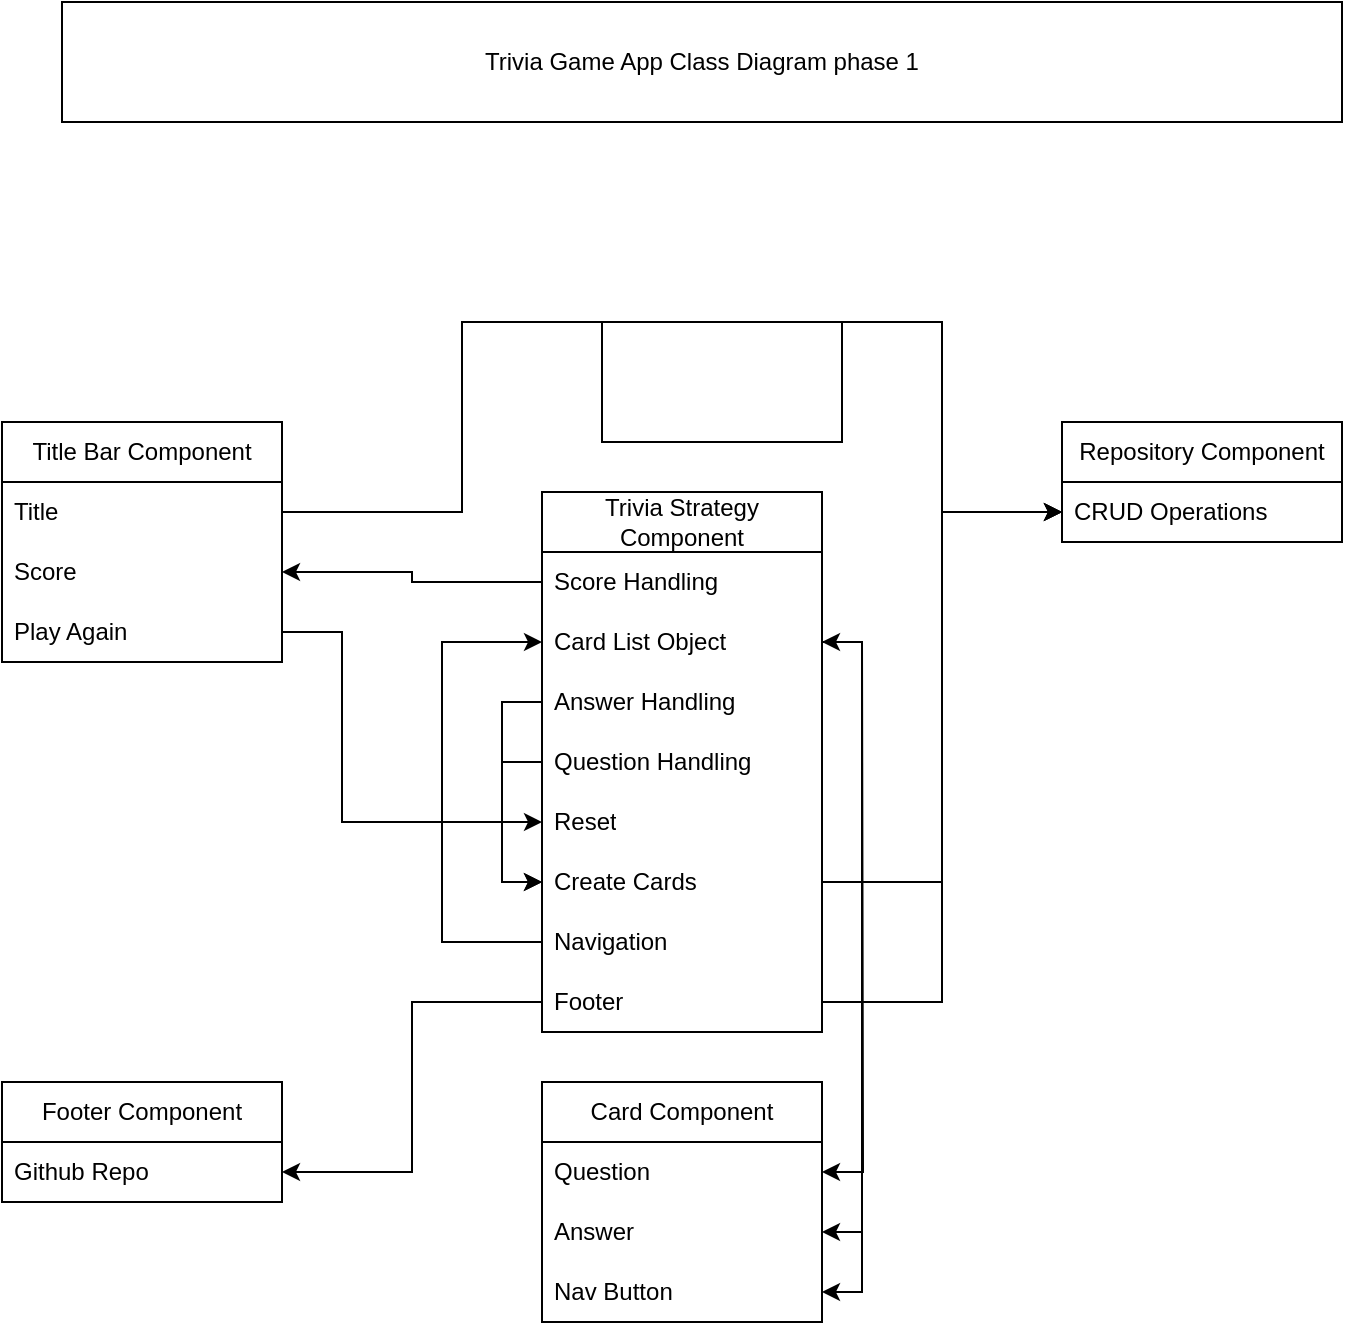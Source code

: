 <mxfile version="23.1.5" type="device">
  <diagram id="C5RBs43oDa-KdzZeNtuy" name="Page-1">
    <mxGraphModel dx="2261" dy="836" grid="1" gridSize="10" guides="1" tooltips="1" connect="1" arrows="1" fold="1" page="1" pageScale="1" pageWidth="827" pageHeight="1169" math="0" shadow="0">
      <root>
        <mxCell id="WIyWlLk6GJQsqaUBKTNV-0" />
        <mxCell id="WIyWlLk6GJQsqaUBKTNV-1" parent="WIyWlLk6GJQsqaUBKTNV-0" />
        <mxCell id="6jCdnJ0CmRG3t01UmNho-0" value="Trivia Strategy Component" style="swimlane;fontStyle=0;childLayout=stackLayout;horizontal=1;startSize=30;horizontalStack=0;resizeParent=1;resizeParentMax=0;resizeLast=0;collapsible=1;marginBottom=0;whiteSpace=wrap;html=1;" parent="WIyWlLk6GJQsqaUBKTNV-1" vertex="1">
          <mxGeometry x="130" y="585" width="140" height="270" as="geometry" />
        </mxCell>
        <mxCell id="6jCdnJ0CmRG3t01UmNho-1" value="Score Handling" style="text;strokeColor=none;fillColor=none;align=left;verticalAlign=middle;spacingLeft=4;spacingRight=4;overflow=hidden;points=[[0,0.5],[1,0.5]];portConstraint=eastwest;rotatable=0;whiteSpace=wrap;html=1;" parent="6jCdnJ0CmRG3t01UmNho-0" vertex="1">
          <mxGeometry y="30" width="140" height="30" as="geometry" />
        </mxCell>
        <mxCell id="6jCdnJ0CmRG3t01UmNho-2" value="Card List Object" style="text;strokeColor=none;fillColor=none;align=left;verticalAlign=middle;spacingLeft=4;spacingRight=4;overflow=hidden;points=[[0,0.5],[1,0.5]];portConstraint=eastwest;rotatable=0;whiteSpace=wrap;html=1;" parent="6jCdnJ0CmRG3t01UmNho-0" vertex="1">
          <mxGeometry y="60" width="140" height="30" as="geometry" />
        </mxCell>
        <mxCell id="6jCdnJ0CmRG3t01UmNho-17" style="edgeStyle=orthogonalEdgeStyle;rounded=0;orthogonalLoop=1;jettySize=auto;html=1;exitX=0;exitY=0.5;exitDx=0;exitDy=0;entryX=0;entryY=0.5;entryDx=0;entryDy=0;" parent="6jCdnJ0CmRG3t01UmNho-0" source="6jCdnJ0CmRG3t01UmNho-3" target="6jCdnJ0CmRG3t01UmNho-12" edge="1">
          <mxGeometry relative="1" as="geometry">
            <mxPoint x="-50" y="200" as="targetPoint" />
          </mxGeometry>
        </mxCell>
        <mxCell id="6jCdnJ0CmRG3t01UmNho-3" value="Answer Handling" style="text;strokeColor=none;fillColor=none;align=left;verticalAlign=middle;spacingLeft=4;spacingRight=4;overflow=hidden;points=[[0,0.5],[1,0.5]];portConstraint=eastwest;rotatable=0;whiteSpace=wrap;html=1;" parent="6jCdnJ0CmRG3t01UmNho-0" vertex="1">
          <mxGeometry y="90" width="140" height="30" as="geometry" />
        </mxCell>
        <mxCell id="6jCdnJ0CmRG3t01UmNho-15" style="edgeStyle=orthogonalEdgeStyle;rounded=0;orthogonalLoop=1;jettySize=auto;html=1;exitX=0;exitY=0.5;exitDx=0;exitDy=0;entryX=0;entryY=0.5;entryDx=0;entryDy=0;" parent="6jCdnJ0CmRG3t01UmNho-0" source="6jCdnJ0CmRG3t01UmNho-4" target="6jCdnJ0CmRG3t01UmNho-12" edge="1">
          <mxGeometry relative="1" as="geometry" />
        </mxCell>
        <mxCell id="6jCdnJ0CmRG3t01UmNho-4" value="Question Handling" style="text;strokeColor=none;fillColor=none;align=left;verticalAlign=middle;spacingLeft=4;spacingRight=4;overflow=hidden;points=[[0,0.5],[1,0.5]];portConstraint=eastwest;rotatable=0;whiteSpace=wrap;html=1;" parent="6jCdnJ0CmRG3t01UmNho-0" vertex="1">
          <mxGeometry y="120" width="140" height="30" as="geometry" />
        </mxCell>
        <mxCell id="6jCdnJ0CmRG3t01UmNho-7" value="Reset" style="text;strokeColor=none;fillColor=none;align=left;verticalAlign=middle;spacingLeft=4;spacingRight=4;overflow=hidden;points=[[0,0.5],[1,0.5]];portConstraint=eastwest;rotatable=0;whiteSpace=wrap;html=1;" parent="6jCdnJ0CmRG3t01UmNho-0" vertex="1">
          <mxGeometry y="150" width="140" height="30" as="geometry" />
        </mxCell>
        <mxCell id="6jCdnJ0CmRG3t01UmNho-19" style="edgeStyle=orthogonalEdgeStyle;rounded=0;orthogonalLoop=1;jettySize=auto;html=1;exitX=1;exitY=0.5;exitDx=0;exitDy=0;entryX=1;entryY=0.5;entryDx=0;entryDy=0;" parent="6jCdnJ0CmRG3t01UmNho-0" source="6jCdnJ0CmRG3t01UmNho-12" target="6jCdnJ0CmRG3t01UmNho-2" edge="1">
          <mxGeometry relative="1" as="geometry" />
        </mxCell>
        <mxCell id="6jCdnJ0CmRG3t01UmNho-12" value="Create Cards" style="text;strokeColor=none;fillColor=none;align=left;verticalAlign=middle;spacingLeft=4;spacingRight=4;overflow=hidden;points=[[0,0.5],[1,0.5]];portConstraint=eastwest;rotatable=0;whiteSpace=wrap;html=1;" parent="6jCdnJ0CmRG3t01UmNho-0" vertex="1">
          <mxGeometry y="180" width="140" height="30" as="geometry" />
        </mxCell>
        <mxCell id="mg9thMgb1HGvDQVqVK6S-5" style="edgeStyle=orthogonalEdgeStyle;rounded=0;orthogonalLoop=1;jettySize=auto;html=1;exitX=0;exitY=0.5;exitDx=0;exitDy=0;entryX=0;entryY=0.5;entryDx=0;entryDy=0;" parent="6jCdnJ0CmRG3t01UmNho-0" source="6jCdnJ0CmRG3t01UmNho-20" target="6jCdnJ0CmRG3t01UmNho-2" edge="1">
          <mxGeometry relative="1" as="geometry">
            <Array as="points">
              <mxPoint x="-50" y="225" />
              <mxPoint x="-50" y="75" />
            </Array>
          </mxGeometry>
        </mxCell>
        <mxCell id="6jCdnJ0CmRG3t01UmNho-20" value="Navigation" style="text;strokeColor=none;fillColor=none;align=left;verticalAlign=middle;spacingLeft=4;spacingRight=4;overflow=hidden;points=[[0,0.5],[1,0.5]];portConstraint=eastwest;rotatable=0;whiteSpace=wrap;html=1;" parent="6jCdnJ0CmRG3t01UmNho-0" vertex="1">
          <mxGeometry y="210" width="140" height="30" as="geometry" />
        </mxCell>
        <mxCell id="mg9thMgb1HGvDQVqVK6S-14" value="Footer" style="text;strokeColor=none;fillColor=none;align=left;verticalAlign=middle;spacingLeft=4;spacingRight=4;overflow=hidden;points=[[0,0.5],[1,0.5]];portConstraint=eastwest;rotatable=0;whiteSpace=wrap;html=1;" parent="6jCdnJ0CmRG3t01UmNho-0" vertex="1">
          <mxGeometry y="240" width="140" height="30" as="geometry" />
        </mxCell>
        <mxCell id="6jCdnJ0CmRG3t01UmNho-8" value="Repository Component" style="swimlane;fontStyle=0;childLayout=stackLayout;horizontal=1;startSize=30;horizontalStack=0;resizeParent=1;resizeParentMax=0;resizeLast=0;collapsible=1;marginBottom=0;whiteSpace=wrap;html=1;" parent="WIyWlLk6GJQsqaUBKTNV-1" vertex="1">
          <mxGeometry x="390" y="550" width="140" height="60" as="geometry" />
        </mxCell>
        <mxCell id="6jCdnJ0CmRG3t01UmNho-10" value="CRUD Operations" style="text;strokeColor=none;fillColor=none;align=left;verticalAlign=middle;spacingLeft=4;spacingRight=4;overflow=hidden;points=[[0,0.5],[1,0.5]];portConstraint=eastwest;rotatable=0;whiteSpace=wrap;html=1;" parent="6jCdnJ0CmRG3t01UmNho-8" vertex="1">
          <mxGeometry y="30" width="140" height="30" as="geometry" />
        </mxCell>
        <mxCell id="6jCdnJ0CmRG3t01UmNho-14" style="edgeStyle=orthogonalEdgeStyle;rounded=0;orthogonalLoop=1;jettySize=auto;html=1;exitX=1;exitY=0.5;exitDx=0;exitDy=0;entryX=0;entryY=0.5;entryDx=0;entryDy=0;" parent="WIyWlLk6GJQsqaUBKTNV-1" source="6jCdnJ0CmRG3t01UmNho-12" target="6jCdnJ0CmRG3t01UmNho-10" edge="1">
          <mxGeometry relative="1" as="geometry" />
        </mxCell>
        <mxCell id="6jCdnJ0CmRG3t01UmNho-23" value="Title Bar Component" style="swimlane;fontStyle=0;childLayout=stackLayout;horizontal=1;startSize=30;horizontalStack=0;resizeParent=1;resizeParentMax=0;resizeLast=0;collapsible=1;marginBottom=0;whiteSpace=wrap;html=1;" parent="WIyWlLk6GJQsqaUBKTNV-1" vertex="1">
          <mxGeometry x="-140" y="550" width="140" height="120" as="geometry" />
        </mxCell>
        <mxCell id="6jCdnJ0CmRG3t01UmNho-24" value="Title" style="text;strokeColor=none;fillColor=none;align=left;verticalAlign=middle;spacingLeft=4;spacingRight=4;overflow=hidden;points=[[0,0.5],[1,0.5]];portConstraint=eastwest;rotatable=0;whiteSpace=wrap;html=1;" parent="6jCdnJ0CmRG3t01UmNho-23" vertex="1">
          <mxGeometry y="30" width="140" height="30" as="geometry" />
        </mxCell>
        <mxCell id="6jCdnJ0CmRG3t01UmNho-25" value="Score" style="text;strokeColor=none;fillColor=none;align=left;verticalAlign=middle;spacingLeft=4;spacingRight=4;overflow=hidden;points=[[0,0.5],[1,0.5]];portConstraint=eastwest;rotatable=0;whiteSpace=wrap;html=1;" parent="6jCdnJ0CmRG3t01UmNho-23" vertex="1">
          <mxGeometry y="60" width="140" height="30" as="geometry" />
        </mxCell>
        <mxCell id="6jCdnJ0CmRG3t01UmNho-26" value="Play Again" style="text;strokeColor=none;fillColor=none;align=left;verticalAlign=middle;spacingLeft=4;spacingRight=4;overflow=hidden;points=[[0,0.5],[1,0.5]];portConstraint=eastwest;rotatable=0;whiteSpace=wrap;html=1;" parent="6jCdnJ0CmRG3t01UmNho-23" vertex="1">
          <mxGeometry y="90" width="140" height="30" as="geometry" />
        </mxCell>
        <mxCell id="mg9thMgb1HGvDQVqVK6S-2" value="" style="endArrow=classic;html=1;rounded=0;exitX=1;exitY=0.5;exitDx=0;exitDy=0;entryX=0;entryY=0.5;entryDx=0;entryDy=0;" parent="WIyWlLk6GJQsqaUBKTNV-1" source="6jCdnJ0CmRG3t01UmNho-24" target="6jCdnJ0CmRG3t01UmNho-10" edge="1">
          <mxGeometry width="50" height="50" relative="1" as="geometry">
            <mxPoint x="20" y="605" as="sourcePoint" />
            <mxPoint x="330" y="520" as="targetPoint" />
            <Array as="points">
              <mxPoint x="90" y="595" />
              <mxPoint x="90" y="500" />
              <mxPoint x="330" y="500" />
              <mxPoint x="330" y="595" />
            </Array>
          </mxGeometry>
        </mxCell>
        <mxCell id="mg9thMgb1HGvDQVqVK6S-3" style="edgeStyle=orthogonalEdgeStyle;rounded=0;orthogonalLoop=1;jettySize=auto;html=1;exitX=0;exitY=0.5;exitDx=0;exitDy=0;entryX=1;entryY=0.5;entryDx=0;entryDy=0;" parent="WIyWlLk6GJQsqaUBKTNV-1" source="6jCdnJ0CmRG3t01UmNho-1" target="6jCdnJ0CmRG3t01UmNho-25" edge="1">
          <mxGeometry relative="1" as="geometry" />
        </mxCell>
        <mxCell id="mg9thMgb1HGvDQVqVK6S-4" style="edgeStyle=orthogonalEdgeStyle;rounded=0;orthogonalLoop=1;jettySize=auto;html=1;exitX=1;exitY=0.5;exitDx=0;exitDy=0;entryX=0;entryY=0.5;entryDx=0;entryDy=0;" parent="WIyWlLk6GJQsqaUBKTNV-1" source="6jCdnJ0CmRG3t01UmNho-26" target="6jCdnJ0CmRG3t01UmNho-7" edge="1">
          <mxGeometry relative="1" as="geometry">
            <Array as="points">
              <mxPoint x="30" y="655" />
              <mxPoint x="30" y="750" />
            </Array>
          </mxGeometry>
        </mxCell>
        <mxCell id="mg9thMgb1HGvDQVqVK6S-6" value="Card Component" style="swimlane;fontStyle=0;childLayout=stackLayout;horizontal=1;startSize=30;horizontalStack=0;resizeParent=1;resizeParentMax=0;resizeLast=0;collapsible=1;marginBottom=0;whiteSpace=wrap;html=1;" parent="WIyWlLk6GJQsqaUBKTNV-1" vertex="1">
          <mxGeometry x="130" y="880" width="140" height="120" as="geometry" />
        </mxCell>
        <mxCell id="mg9thMgb1HGvDQVqVK6S-7" value="Question" style="text;strokeColor=none;fillColor=none;align=left;verticalAlign=middle;spacingLeft=4;spacingRight=4;overflow=hidden;points=[[0,0.5],[1,0.5]];portConstraint=eastwest;rotatable=0;whiteSpace=wrap;html=1;" parent="mg9thMgb1HGvDQVqVK6S-6" vertex="1">
          <mxGeometry y="30" width="140" height="30" as="geometry" />
        </mxCell>
        <mxCell id="mg9thMgb1HGvDQVqVK6S-8" value="Answer" style="text;strokeColor=none;fillColor=none;align=left;verticalAlign=middle;spacingLeft=4;spacingRight=4;overflow=hidden;points=[[0,0.5],[1,0.5]];portConstraint=eastwest;rotatable=0;whiteSpace=wrap;html=1;" parent="mg9thMgb1HGvDQVqVK6S-6" vertex="1">
          <mxGeometry y="60" width="140" height="30" as="geometry" />
        </mxCell>
        <mxCell id="mg9thMgb1HGvDQVqVK6S-9" value="Nav Button" style="text;strokeColor=none;fillColor=none;align=left;verticalAlign=middle;spacingLeft=4;spacingRight=4;overflow=hidden;points=[[0,0.5],[1,0.5]];portConstraint=eastwest;rotatable=0;whiteSpace=wrap;html=1;" parent="mg9thMgb1HGvDQVqVK6S-6" vertex="1">
          <mxGeometry y="90" width="140" height="30" as="geometry" />
        </mxCell>
        <mxCell id="mg9thMgb1HGvDQVqVK6S-10" style="edgeStyle=orthogonalEdgeStyle;rounded=0;orthogonalLoop=1;jettySize=auto;html=1;entryX=1;entryY=0.5;entryDx=0;entryDy=0;" parent="WIyWlLk6GJQsqaUBKTNV-1" target="mg9thMgb1HGvDQVqVK6S-7" edge="1">
          <mxGeometry relative="1" as="geometry">
            <mxPoint x="380" y="660.241" as="targetPoint" />
            <mxPoint x="290" y="660" as="sourcePoint" />
          </mxGeometry>
        </mxCell>
        <mxCell id="mg9thMgb1HGvDQVqVK6S-12" style="edgeStyle=orthogonalEdgeStyle;rounded=0;orthogonalLoop=1;jettySize=auto;html=1;exitX=1;exitY=0.5;exitDx=0;exitDy=0;entryX=1;entryY=0.5;entryDx=0;entryDy=0;" parent="WIyWlLk6GJQsqaUBKTNV-1" source="6jCdnJ0CmRG3t01UmNho-2" target="mg9thMgb1HGvDQVqVK6S-8" edge="1">
          <mxGeometry relative="1" as="geometry" />
        </mxCell>
        <mxCell id="mg9thMgb1HGvDQVqVK6S-13" style="edgeStyle=orthogonalEdgeStyle;rounded=0;orthogonalLoop=1;jettySize=auto;html=1;exitX=1;exitY=0.5;exitDx=0;exitDy=0;entryX=1;entryY=0.5;entryDx=0;entryDy=0;" parent="WIyWlLk6GJQsqaUBKTNV-1" source="6jCdnJ0CmRG3t01UmNho-2" target="mg9thMgb1HGvDQVqVK6S-9" edge="1">
          <mxGeometry relative="1" as="geometry" />
        </mxCell>
        <mxCell id="mg9thMgb1HGvDQVqVK6S-15" style="edgeStyle=orthogonalEdgeStyle;rounded=0;orthogonalLoop=1;jettySize=auto;html=1;entryX=0;entryY=0.5;entryDx=0;entryDy=0;" parent="WIyWlLk6GJQsqaUBKTNV-1" source="mg9thMgb1HGvDQVqVK6S-14" target="6jCdnJ0CmRG3t01UmNho-10" edge="1">
          <mxGeometry relative="1" as="geometry" />
        </mxCell>
        <mxCell id="mg9thMgb1HGvDQVqVK6S-16" value="Footer Component" style="swimlane;fontStyle=0;childLayout=stackLayout;horizontal=1;startSize=30;horizontalStack=0;resizeParent=1;resizeParentMax=0;resizeLast=0;collapsible=1;marginBottom=0;whiteSpace=wrap;html=1;" parent="WIyWlLk6GJQsqaUBKTNV-1" vertex="1">
          <mxGeometry x="-140" y="880" width="140" height="60" as="geometry" />
        </mxCell>
        <mxCell id="mg9thMgb1HGvDQVqVK6S-17" value="Github Repo" style="text;strokeColor=none;fillColor=none;align=left;verticalAlign=middle;spacingLeft=4;spacingRight=4;overflow=hidden;points=[[0,0.5],[1,0.5]];portConstraint=eastwest;rotatable=0;whiteSpace=wrap;html=1;" parent="mg9thMgb1HGvDQVqVK6S-16" vertex="1">
          <mxGeometry y="30" width="140" height="30" as="geometry" />
        </mxCell>
        <mxCell id="mg9thMgb1HGvDQVqVK6S-21" style="edgeStyle=orthogonalEdgeStyle;rounded=0;orthogonalLoop=1;jettySize=auto;html=1;exitX=0;exitY=0.5;exitDx=0;exitDy=0;entryX=1;entryY=0.5;entryDx=0;entryDy=0;" parent="WIyWlLk6GJQsqaUBKTNV-1" source="mg9thMgb1HGvDQVqVK6S-14" target="mg9thMgb1HGvDQVqVK6S-17" edge="1">
          <mxGeometry relative="1" as="geometry" />
        </mxCell>
        <mxCell id="mg9thMgb1HGvDQVqVK6S-22" value="" style="rounded=0;whiteSpace=wrap;html=1;" parent="WIyWlLk6GJQsqaUBKTNV-1" vertex="1">
          <mxGeometry x="160" y="500" width="120" height="60" as="geometry" />
        </mxCell>
        <mxCell id="mg9thMgb1HGvDQVqVK6S-23" value="Trivia Game App Class Diagram phase 1" style="whiteSpace=wrap;html=1;" parent="WIyWlLk6GJQsqaUBKTNV-1" vertex="1">
          <mxGeometry x="-110" y="340" width="640" height="60" as="geometry" />
        </mxCell>
      </root>
    </mxGraphModel>
  </diagram>
</mxfile>
